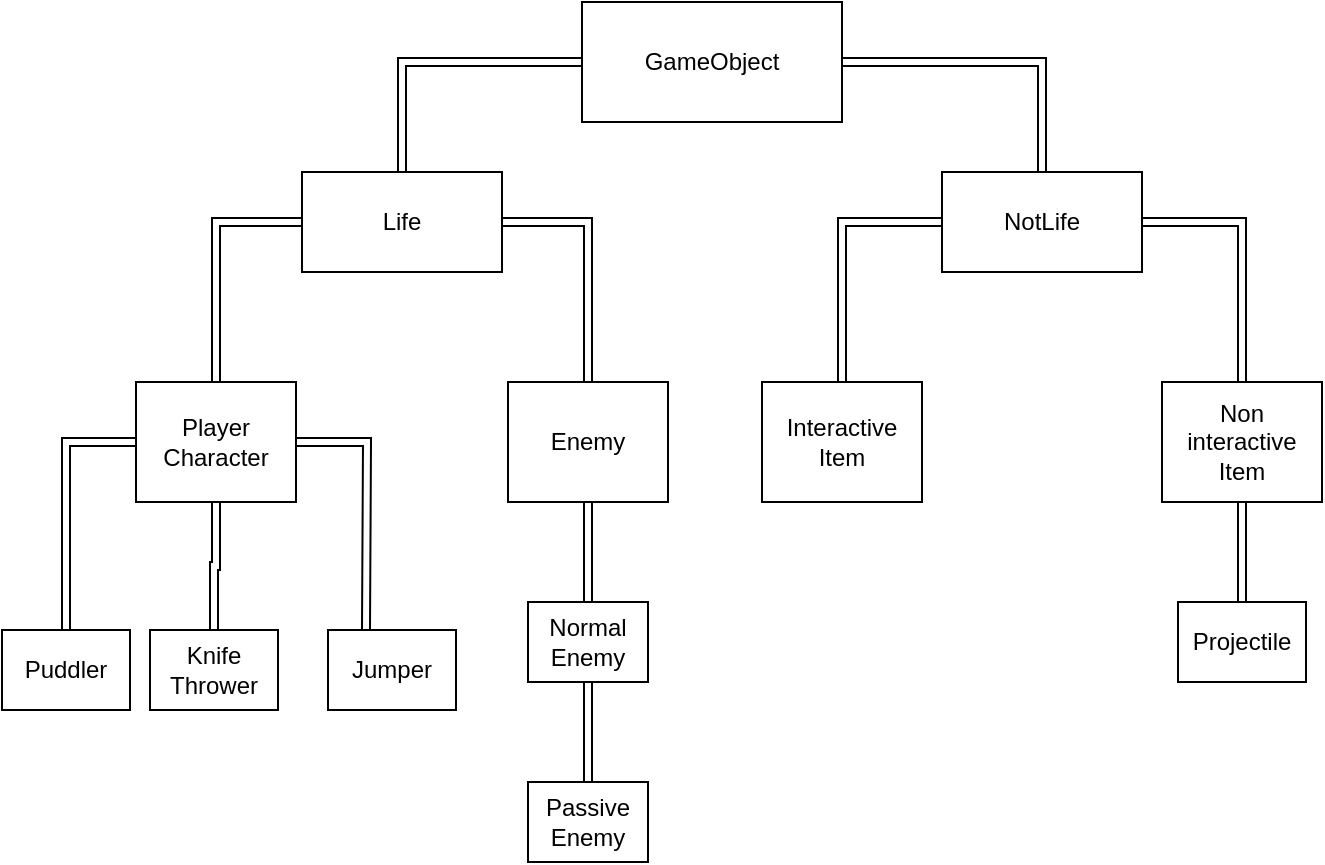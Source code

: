 <mxfile version="11.3.0" type="device" pages="1"><diagram id="N1OI5Hw3Vtp5UD_WtDcR" name="Page-1"><mxGraphModel dx="854" dy="387" grid="1" gridSize="10" guides="1" tooltips="1" connect="1" arrows="1" fold="1" page="1" pageScale="1" pageWidth="827" pageHeight="1169" math="0" shadow="0"><root><mxCell id="0"/><mxCell id="1" parent="0"/><mxCell id="wePh0j9BNmve-Xy-JVJo-1" style="edgeStyle=orthogonalEdgeStyle;rounded=0;orthogonalLoop=1;jettySize=auto;html=1;entryX=0.5;entryY=0;entryDx=0;entryDy=0;shape=link;" edge="1" parent="1" source="6GKBPDyvYLs20-k89VQB-1" target="6GKBPDyvYLs20-k89VQB-22"><mxGeometry relative="1" as="geometry"/></mxCell><mxCell id="wePh0j9BNmve-Xy-JVJo-4" style="edgeStyle=orthogonalEdgeStyle;shape=link;rounded=0;orthogonalLoop=1;jettySize=auto;html=1;entryX=0.5;entryY=0;entryDx=0;entryDy=0;" edge="1" parent="1" source="6GKBPDyvYLs20-k89VQB-1" target="6GKBPDyvYLs20-k89VQB-29"><mxGeometry relative="1" as="geometry"/></mxCell><mxCell id="6GKBPDyvYLs20-k89VQB-1" value="GameObject" style="rounded=0;whiteSpace=wrap;html=1;" parent="1" vertex="1"><mxGeometry x="370" y="210" width="130" height="60" as="geometry"/></mxCell><mxCell id="wePh0j9BNmve-Xy-JVJo-10" style="edgeStyle=orthogonalEdgeStyle;shape=link;rounded=0;orthogonalLoop=1;jettySize=auto;html=1;entryX=0.5;entryY=0;entryDx=0;entryDy=0;" edge="1" parent="1" source="6GKBPDyvYLs20-k89VQB-4" target="6GKBPDyvYLs20-k89VQB-45"><mxGeometry relative="1" as="geometry"/></mxCell><mxCell id="wePh0j9BNmve-Xy-JVJo-11" style="edgeStyle=orthogonalEdgeStyle;shape=link;rounded=0;orthogonalLoop=1;jettySize=auto;html=1;entryX=0.5;entryY=0;entryDx=0;entryDy=0;" edge="1" parent="1" source="6GKBPDyvYLs20-k89VQB-4" target="6GKBPDyvYLs20-k89VQB-47"><mxGeometry relative="1" as="geometry"/></mxCell><mxCell id="wePh0j9BNmve-Xy-JVJo-13" style="edgeStyle=orthogonalEdgeStyle;shape=link;rounded=0;orthogonalLoop=1;jettySize=auto;html=1;entryX=0.5;entryY=0;entryDx=0;entryDy=0;" edge="1" parent="1" source="6GKBPDyvYLs20-k89VQB-4"><mxGeometry relative="1" as="geometry"><mxPoint x="262" y="524" as="targetPoint"/></mxGeometry></mxCell><mxCell id="6GKBPDyvYLs20-k89VQB-4" value="Player&lt;br&gt;Character" style="rounded=0;whiteSpace=wrap;html=1;" parent="1" vertex="1"><mxGeometry x="147" y="400" width="80" height="60" as="geometry"/></mxCell><mxCell id="wePh0j9BNmve-Xy-JVJo-8" style="edgeStyle=orthogonalEdgeStyle;shape=link;rounded=0;orthogonalLoop=1;jettySize=auto;html=1;" edge="1" parent="1" source="6GKBPDyvYLs20-k89VQB-12" target="6GKBPDyvYLs20-k89VQB-31"><mxGeometry relative="1" as="geometry"/></mxCell><mxCell id="6GKBPDyvYLs20-k89VQB-12" value="Enemy" style="rounded=0;whiteSpace=wrap;html=1;" parent="1" vertex="1"><mxGeometry x="333" y="400" width="80" height="60" as="geometry"/></mxCell><mxCell id="6GKBPDyvYLs20-k89VQB-14" value="Interactive&lt;br&gt;Item" style="rounded=0;whiteSpace=wrap;html=1;" parent="1" vertex="1"><mxGeometry x="460" y="400" width="80" height="60" as="geometry"/></mxCell><mxCell id="wePh0j9BNmve-Xy-JVJo-7" style="edgeStyle=orthogonalEdgeStyle;shape=link;rounded=0;orthogonalLoop=1;jettySize=auto;html=1;" edge="1" parent="1" source="6GKBPDyvYLs20-k89VQB-16" target="6GKBPDyvYLs20-k89VQB-51"><mxGeometry relative="1" as="geometry"/></mxCell><mxCell id="6GKBPDyvYLs20-k89VQB-16" value="Non&lt;br&gt;interactive&lt;br&gt;Item" style="rounded=0;whiteSpace=wrap;html=1;" parent="1" vertex="1"><mxGeometry x="660" y="400" width="80" height="60" as="geometry"/></mxCell><mxCell id="wePh0j9BNmve-Xy-JVJo-2" style="edgeStyle=orthogonalEdgeStyle;shape=link;rounded=0;orthogonalLoop=1;jettySize=auto;html=1;entryX=0.5;entryY=0;entryDx=0;entryDy=0;" edge="1" parent="1" source="6GKBPDyvYLs20-k89VQB-22" target="6GKBPDyvYLs20-k89VQB-4"><mxGeometry relative="1" as="geometry"/></mxCell><mxCell id="wePh0j9BNmve-Xy-JVJo-3" style="edgeStyle=orthogonalEdgeStyle;shape=link;rounded=0;orthogonalLoop=1;jettySize=auto;html=1;entryX=0.5;entryY=0;entryDx=0;entryDy=0;" edge="1" parent="1" source="6GKBPDyvYLs20-k89VQB-22" target="6GKBPDyvYLs20-k89VQB-12"><mxGeometry relative="1" as="geometry"/></mxCell><mxCell id="6GKBPDyvYLs20-k89VQB-22" value="Life" style="rounded=0;whiteSpace=wrap;html=1;" parent="1" vertex="1"><mxGeometry x="230" y="295" width="100" height="50" as="geometry"/></mxCell><mxCell id="wePh0j9BNmve-Xy-JVJo-5" style="edgeStyle=orthogonalEdgeStyle;shape=link;rounded=0;orthogonalLoop=1;jettySize=auto;html=1;entryX=0.5;entryY=0;entryDx=0;entryDy=0;" edge="1" parent="1" source="6GKBPDyvYLs20-k89VQB-29" target="6GKBPDyvYLs20-k89VQB-14"><mxGeometry relative="1" as="geometry"/></mxCell><mxCell id="wePh0j9BNmve-Xy-JVJo-6" style="edgeStyle=orthogonalEdgeStyle;shape=link;rounded=0;orthogonalLoop=1;jettySize=auto;html=1;entryX=0.5;entryY=0;entryDx=0;entryDy=0;" edge="1" parent="1" source="6GKBPDyvYLs20-k89VQB-29" target="6GKBPDyvYLs20-k89VQB-16"><mxGeometry relative="1" as="geometry"/></mxCell><mxCell id="6GKBPDyvYLs20-k89VQB-29" value="NotLife" style="rounded=0;whiteSpace=wrap;html=1;" parent="1" vertex="1"><mxGeometry x="550" y="295" width="100" height="50" as="geometry"/></mxCell><mxCell id="wePh0j9BNmve-Xy-JVJo-9" style="edgeStyle=orthogonalEdgeStyle;shape=link;rounded=0;orthogonalLoop=1;jettySize=auto;html=1;" edge="1" parent="1" source="6GKBPDyvYLs20-k89VQB-31" target="6GKBPDyvYLs20-k89VQB-33"><mxGeometry relative="1" as="geometry"/></mxCell><mxCell id="6GKBPDyvYLs20-k89VQB-31" value="Normal&lt;br&gt;Enemy" style="rounded=0;whiteSpace=wrap;html=1;" parent="1" vertex="1"><mxGeometry x="343" y="510" width="60" height="40" as="geometry"/></mxCell><mxCell id="6GKBPDyvYLs20-k89VQB-33" value="Passive&lt;br&gt;Enemy" style="rounded=0;whiteSpace=wrap;html=1;" parent="1" vertex="1"><mxGeometry x="343" y="600" width="60" height="40" as="geometry"/></mxCell><mxCell id="6GKBPDyvYLs20-k89VQB-35" value="Jumper" style="rounded=0;whiteSpace=wrap;html=1;" parent="1" vertex="1"><mxGeometry x="243" y="524" width="64" height="40" as="geometry"/></mxCell><mxCell id="6GKBPDyvYLs20-k89VQB-45" value="Knife&lt;br&gt;Thrower" style="rounded=0;whiteSpace=wrap;html=1;" parent="1" vertex="1"><mxGeometry x="154" y="524" width="64" height="40" as="geometry"/></mxCell><mxCell id="6GKBPDyvYLs20-k89VQB-47" value="Puddler" style="rounded=0;whiteSpace=wrap;html=1;" parent="1" vertex="1"><mxGeometry x="80" y="524" width="64" height="40" as="geometry"/></mxCell><mxCell id="6GKBPDyvYLs20-k89VQB-51" value="Projectile" style="rounded=0;whiteSpace=wrap;html=1;" parent="1" vertex="1"><mxGeometry x="668" y="510" width="64" height="40" as="geometry"/></mxCell></root></mxGraphModel></diagram></mxfile>